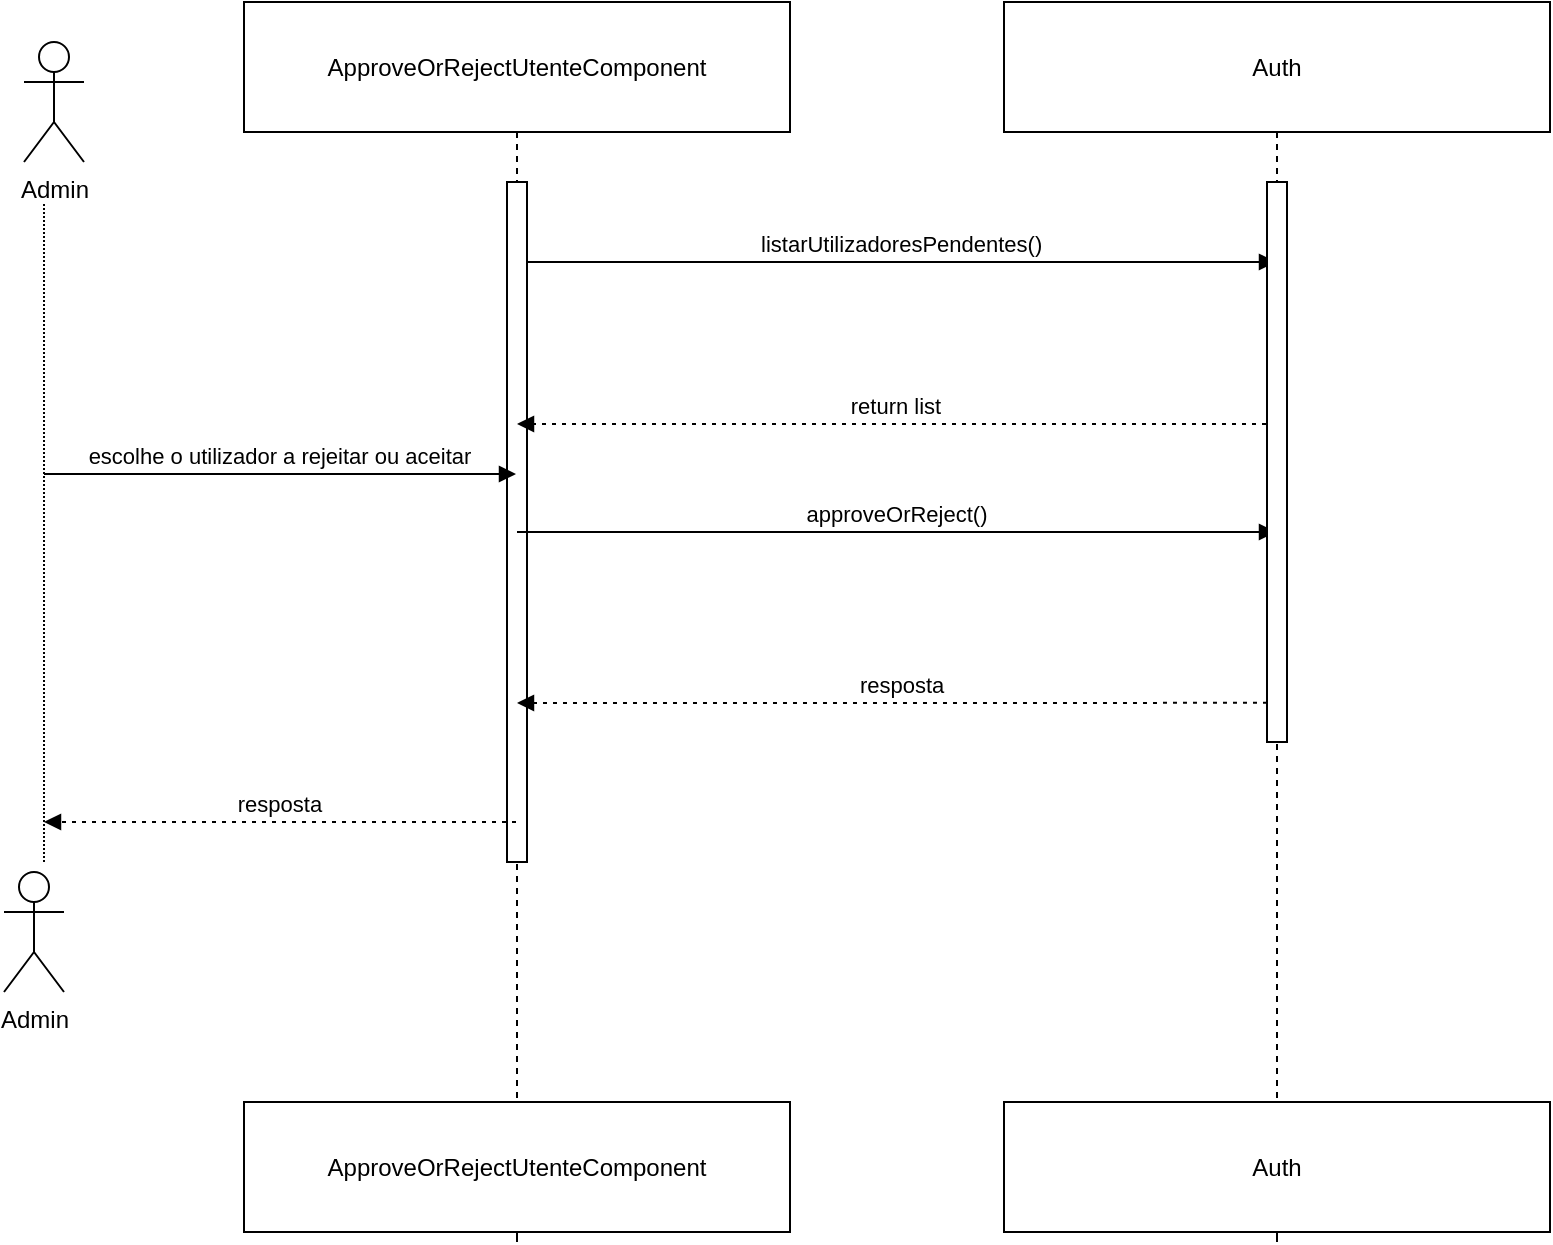 <mxfile version="22.1.16" type="device">
  <diagram name="Página-1" id="AHgnEtEkGQz4qsDMoYwc">
    <mxGraphModel dx="1750" dy="978" grid="1" gridSize="10" guides="1" tooltips="1" connect="1" arrows="1" fold="1" page="1" pageScale="1" pageWidth="827" pageHeight="1169" math="0" shadow="0">
      <root>
        <mxCell id="0" />
        <mxCell id="1" parent="0" />
        <mxCell id="Fvpvccran3TEypnIrrUl-1" value="ApproveOrRejectUtenteComponent" style="shape=umlLifeline;perimeter=lifelinePerimeter;whiteSpace=wrap;container=1;dropTarget=0;collapsible=0;recursiveResize=0;outlineConnect=0;portConstraint=eastwest;newEdgeStyle={&quot;edgeStyle&quot;:&quot;elbowEdgeStyle&quot;,&quot;elbow&quot;:&quot;vertical&quot;,&quot;curved&quot;:0,&quot;rounded&quot;:0};size=65;" vertex="1" parent="1">
          <mxGeometry x="300" y="20" width="273" height="620" as="geometry" />
        </mxCell>
        <mxCell id="Fvpvccran3TEypnIrrUl-22" value="" style="html=1;points=[[0,0,0,0,5],[0,1,0,0,-5],[1,0,0,0,5],[1,1,0,0,-5]];perimeter=orthogonalPerimeter;outlineConnect=0;targetShapes=umlLifeline;portConstraint=eastwest;newEdgeStyle={&quot;curved&quot;:0,&quot;rounded&quot;:0};" vertex="1" parent="Fvpvccran3TEypnIrrUl-1">
          <mxGeometry x="131.5" y="90" width="10" height="340" as="geometry" />
        </mxCell>
        <mxCell id="Fvpvccran3TEypnIrrUl-5" value="listarUtilizadoresPendentes()" style="verticalAlign=bottom;endArrow=block;edgeStyle=elbowEdgeStyle;elbow=vertical;curved=0;rounded=0;" edge="1" parent="1" target="Fvpvccran3TEypnIrrUl-36">
          <mxGeometry relative="1" as="geometry">
            <Array as="points">
              <mxPoint x="586.5" y="150" />
            </Array>
            <mxPoint x="441.324" y="150" as="sourcePoint" />
            <mxPoint x="700" y="150" as="targetPoint" />
          </mxGeometry>
        </mxCell>
        <mxCell id="Fvpvccran3TEypnIrrUl-6" value="return list" style="verticalAlign=bottom;endArrow=block;edgeStyle=elbowEdgeStyle;elbow=vertical;curved=0;rounded=0;dashed=1;dashPattern=2 3;" edge="1" parent="1" source="Fvpvccran3TEypnIrrUl-36" target="Fvpvccran3TEypnIrrUl-1">
          <mxGeometry relative="1" as="geometry">
            <Array as="points">
              <mxPoint x="581" y="231" />
            </Array>
            <mxPoint x="705.5" y="231" as="sourcePoint" />
          </mxGeometry>
        </mxCell>
        <mxCell id="Fvpvccran3TEypnIrrUl-7" value="approveOrReject()" style="verticalAlign=bottom;endArrow=block;edgeStyle=elbowEdgeStyle;elbow=vertical;curved=0;rounded=0;" edge="1" parent="1" source="Fvpvccran3TEypnIrrUl-1" target="Fvpvccran3TEypnIrrUl-36">
          <mxGeometry relative="1" as="geometry">
            <Array as="points">
              <mxPoint x="581" y="285" />
            </Array>
            <mxPoint x="705.5" y="285" as="targetPoint" />
          </mxGeometry>
        </mxCell>
        <mxCell id="Fvpvccran3TEypnIrrUl-13" value="ApproveOrRejectUtenteComponent" style="shape=umlLifeline;perimeter=lifelinePerimeter;whiteSpace=wrap;container=1;dropTarget=0;collapsible=0;recursiveResize=0;outlineConnect=0;portConstraint=eastwest;newEdgeStyle={&quot;edgeStyle&quot;:&quot;elbowEdgeStyle&quot;,&quot;elbow&quot;:&quot;vertical&quot;,&quot;curved&quot;:0,&quot;rounded&quot;:0};size=65;" vertex="1" parent="1">
          <mxGeometry x="300" y="570" width="273" height="70" as="geometry" />
        </mxCell>
        <mxCell id="Fvpvccran3TEypnIrrUl-18" value="" style="ellipse;html=1;fillColor=#000000;" vertex="1" parent="1">
          <mxGeometry x="740" y="60" width="10" height="10" as="geometry" />
        </mxCell>
        <mxCell id="Fvpvccran3TEypnIrrUl-31" value="Admin" style="shape=umlActor;verticalLabelPosition=bottom;verticalAlign=top;html=1;outlineConnect=0;" vertex="1" parent="1">
          <mxGeometry x="190" y="40" width="30" height="60" as="geometry" />
        </mxCell>
        <mxCell id="Fvpvccran3TEypnIrrUl-32" value="Admin" style="shape=umlActor;verticalLabelPosition=bottom;verticalAlign=top;html=1;outlineConnect=0;" vertex="1" parent="1">
          <mxGeometry x="180" y="455" width="30" height="60" as="geometry" />
        </mxCell>
        <mxCell id="Fvpvccran3TEypnIrrUl-33" value="" style="endArrow=none;dashed=1;html=1;strokeWidth=1;rounded=0;dashPattern=1 1;" edge="1" parent="1">
          <mxGeometry width="50" height="50" relative="1" as="geometry">
            <mxPoint x="200" y="450" as="sourcePoint" />
            <mxPoint x="200" y="120" as="targetPoint" />
          </mxGeometry>
        </mxCell>
        <mxCell id="Fvpvccran3TEypnIrrUl-34" value="escolhe o utilizador a rejeitar ou aceitar" style="verticalAlign=bottom;endArrow=block;edgeStyle=elbowEdgeStyle;elbow=vertical;curved=0;rounded=0;" edge="1" parent="1">
          <mxGeometry relative="1" as="geometry">
            <Array as="points">
              <mxPoint x="311.18" y="256" />
            </Array>
            <mxPoint x="200.004" y="256" as="sourcePoint" />
            <mxPoint x="436.0" y="256.0" as="targetPoint" />
          </mxGeometry>
        </mxCell>
        <mxCell id="Fvpvccran3TEypnIrrUl-35" value="resposta" style="verticalAlign=bottom;endArrow=block;edgeStyle=elbowEdgeStyle;elbow=vertical;curved=0;rounded=0;dashed=1;dashPattern=2 3;" edge="1" parent="1" target="Fvpvccran3TEypnIrrUl-1">
          <mxGeometry relative="1" as="geometry">
            <Array as="points" />
            <mxPoint x="821.5" y="370.427" as="sourcePoint" />
            <mxPoint x="590" y="370" as="targetPoint" />
          </mxGeometry>
        </mxCell>
        <mxCell id="Fvpvccran3TEypnIrrUl-36" value="Auth" style="shape=umlLifeline;perimeter=lifelinePerimeter;whiteSpace=wrap;container=1;dropTarget=0;collapsible=0;recursiveResize=0;outlineConnect=0;portConstraint=eastwest;newEdgeStyle={&quot;edgeStyle&quot;:&quot;elbowEdgeStyle&quot;,&quot;elbow&quot;:&quot;vertical&quot;,&quot;curved&quot;:0,&quot;rounded&quot;:0};size=65;" vertex="1" parent="1">
          <mxGeometry x="680" y="20" width="273" height="620" as="geometry" />
        </mxCell>
        <mxCell id="Fvpvccran3TEypnIrrUl-37" value="" style="html=1;points=[[0,0,0,0,5],[0,1,0,0,-5],[1,0,0,0,5],[1,1,0,0,-5]];perimeter=orthogonalPerimeter;outlineConnect=0;targetShapes=umlLifeline;portConstraint=eastwest;newEdgeStyle={&quot;curved&quot;:0,&quot;rounded&quot;:0};" vertex="1" parent="Fvpvccran3TEypnIrrUl-36">
          <mxGeometry x="131.5" y="90" width="10" height="280" as="geometry" />
        </mxCell>
        <mxCell id="Fvpvccran3TEypnIrrUl-38" value="Auth" style="shape=umlLifeline;perimeter=lifelinePerimeter;whiteSpace=wrap;container=1;dropTarget=0;collapsible=0;recursiveResize=0;outlineConnect=0;portConstraint=eastwest;newEdgeStyle={&quot;edgeStyle&quot;:&quot;elbowEdgeStyle&quot;,&quot;elbow&quot;:&quot;vertical&quot;,&quot;curved&quot;:0,&quot;rounded&quot;:0};size=65;" vertex="1" parent="1">
          <mxGeometry x="680" y="570" width="273" height="70" as="geometry" />
        </mxCell>
        <mxCell id="Fvpvccran3TEypnIrrUl-39" value="resposta" style="verticalAlign=bottom;endArrow=block;edgeStyle=elbowEdgeStyle;elbow=vertical;curved=0;rounded=0;dashed=1;dashPattern=2 3;" edge="1" parent="1" source="Fvpvccran3TEypnIrrUl-1">
          <mxGeometry relative="1" as="geometry">
            <Array as="points" />
            <mxPoint x="586.5" y="430.427" as="sourcePoint" />
            <mxPoint x="200" y="430" as="targetPoint" />
          </mxGeometry>
        </mxCell>
      </root>
    </mxGraphModel>
  </diagram>
</mxfile>
